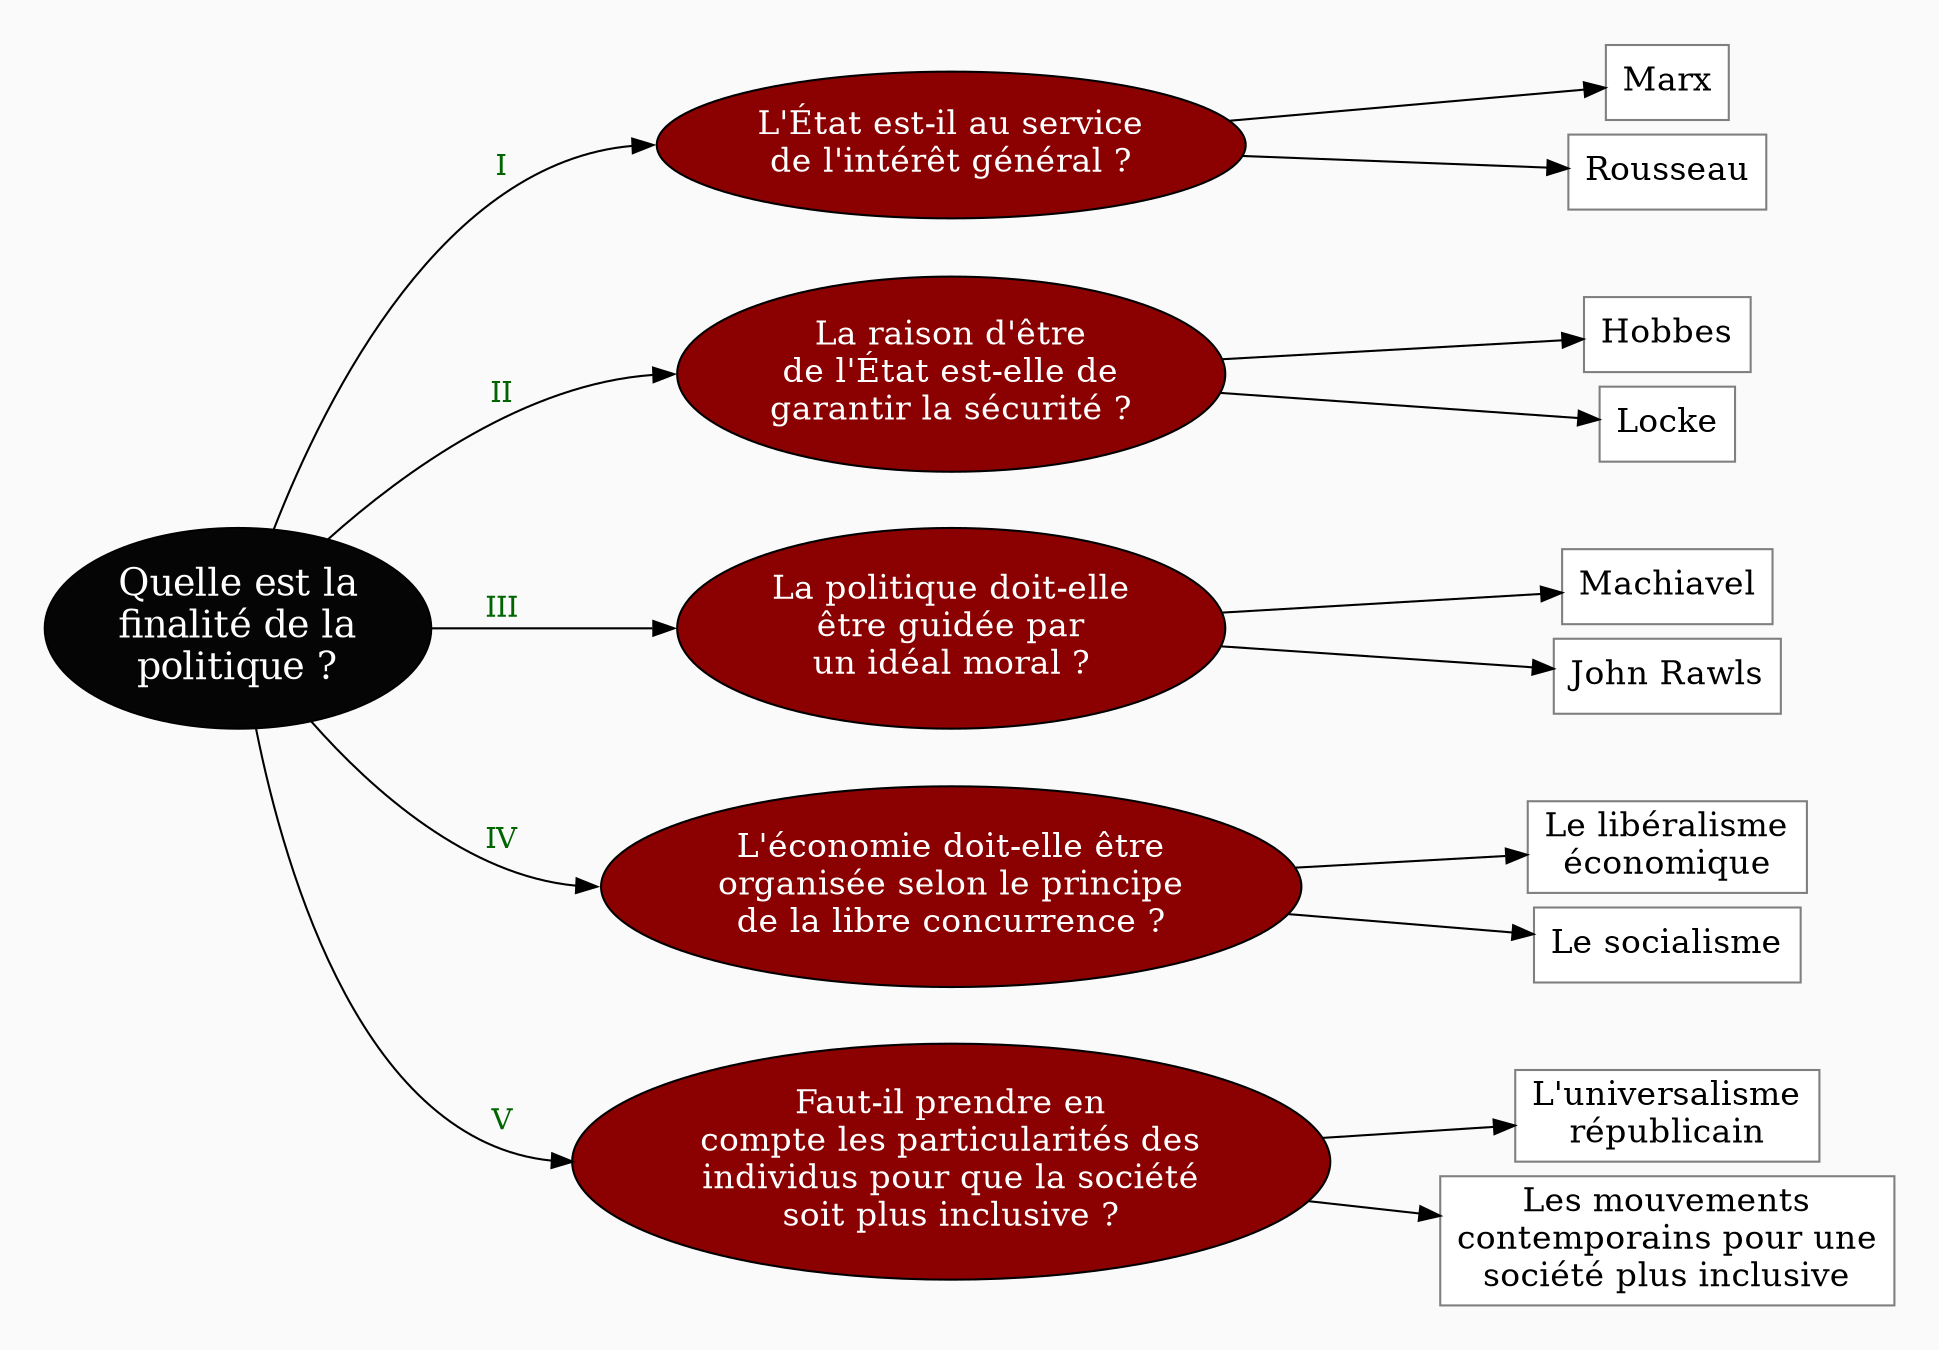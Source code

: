 digraph G {
// Template : diagram
// Usage : 
rankdir=LR
splines=true
//splines=curved
bgcolor=grey98
pad=0.3
style=filled
edge[minlen=3]
node[style=filled, fontcolor=white]
ranksep=0.1
nodesep=0.1

// NIVEAU 1
node[fillcolor=grey2, fontsize=18]
a1[label="Quelle est la
finalité de la
politique ?"]

// NIVEAU 2
node[fillcolor=red4, fontsize=16]
a1->b1[headport=w,label=<<FONT color="darkgreen"><br/>I</FONT>>]
a1->b2[headport=w,label=<<FONT color="darkgreen"><br/>II</FONT>>]
a1->b3[headport=w,label=<<FONT color="darkgreen"><br/>III</FONT>>]
a1->b4[headport=w,label=<<FONT color="darkgreen"><br/>IV</FONT>>]
a1->b5[headport=w,label=<<FONT color="darkgreen"><br/>V</FONT>>]
b1[label="L'État est-il au service
de l'intérêt général ?", margin=0.1]    
b2[label="La raison d'être
de l'État est-elle de
garantir la sécurité ?", margin=0.09]
b3[label="La politique doit-elle
être guidée par
un idéal moral ?", margin=0.1]
b4[label="L'économie doit-elle être
organisée selon le principe
de la libre concurrence ?", margin=0.1]
b5[label="Faut-il prendre en
compte les particularités des
individus pour que la société
soit plus inclusive ?"]




{rank=same;b1->b2->b3->b4->b5[style=invis, minlen=2]}

node[fontcolor=black]
// NIVEAU 3 (sans intermédiaire)
node [shape=box, fillcolor=white, color=grey50]
// c1[label=""]
b1->{c1,c2}
c1[label="Marx"]
c2[label="Rousseau"]

b2->{c3,c4}
c3[label="Hobbes"]
c4[label="Locke"]

b3->{c5,c6}
c5[label="Machiavel"]
c6[label="John Rawls"]

b4->{c7,c8}
c7[label="Le libéralisme
économique"]
c8[label="Le socialisme"]

b5->{c9,c10}
c9[label="L'universalisme
républicain"]
c10[label="Les mouvements
contemporains pour une
société plus inclusive"]


{rank=same;c2->c3[style=invis, minlen=3]}
{rank=same;c4->c5[style=invis, minlen=3]}
{rank=same;c6->c7[style=invis, minlen=3]}
{rank=same;c8->c9[style=invis, minlen=3]}



// INTERMÉDIAIRE AVANT NIVEAU 3
node[fillcolor=grey78, shape=oval]
// [arrowhead=none]
// bc1[label=""]

// NIVEAU 3 (avec intermédiaire)
node[fillcolor=white, shape=box, color=grey50]
// c1[label=""]

// NIVEAU 4
node[style="filled,rounded", fillcolor=white, shape=box, color=grey50]
// d1[label=""]

// ÉTIQUETTES EN ROUGE
node[shape=plaintext, fontcolor=firebrick3, fillcolor=grey98]
// e1[label=< <B>= Titre</B><BR /><BR />Contenu<BR /> >]
// e1[label=""]
// ->e1[minlen=1, style=invis]



// REMARQUES EN BLEU
node[color=blue, shape=box, margin=0.07, fontcolor=black, fontsize=12, style="dashed", penwidth=0.6]
edge[color=blue, arrowhead="none", xlabel="", style="dashed", penwidth=0.6]
// r1[label=""]
// {rank=same;->r1}
// {rank=same;r1->[dir=back]}

}